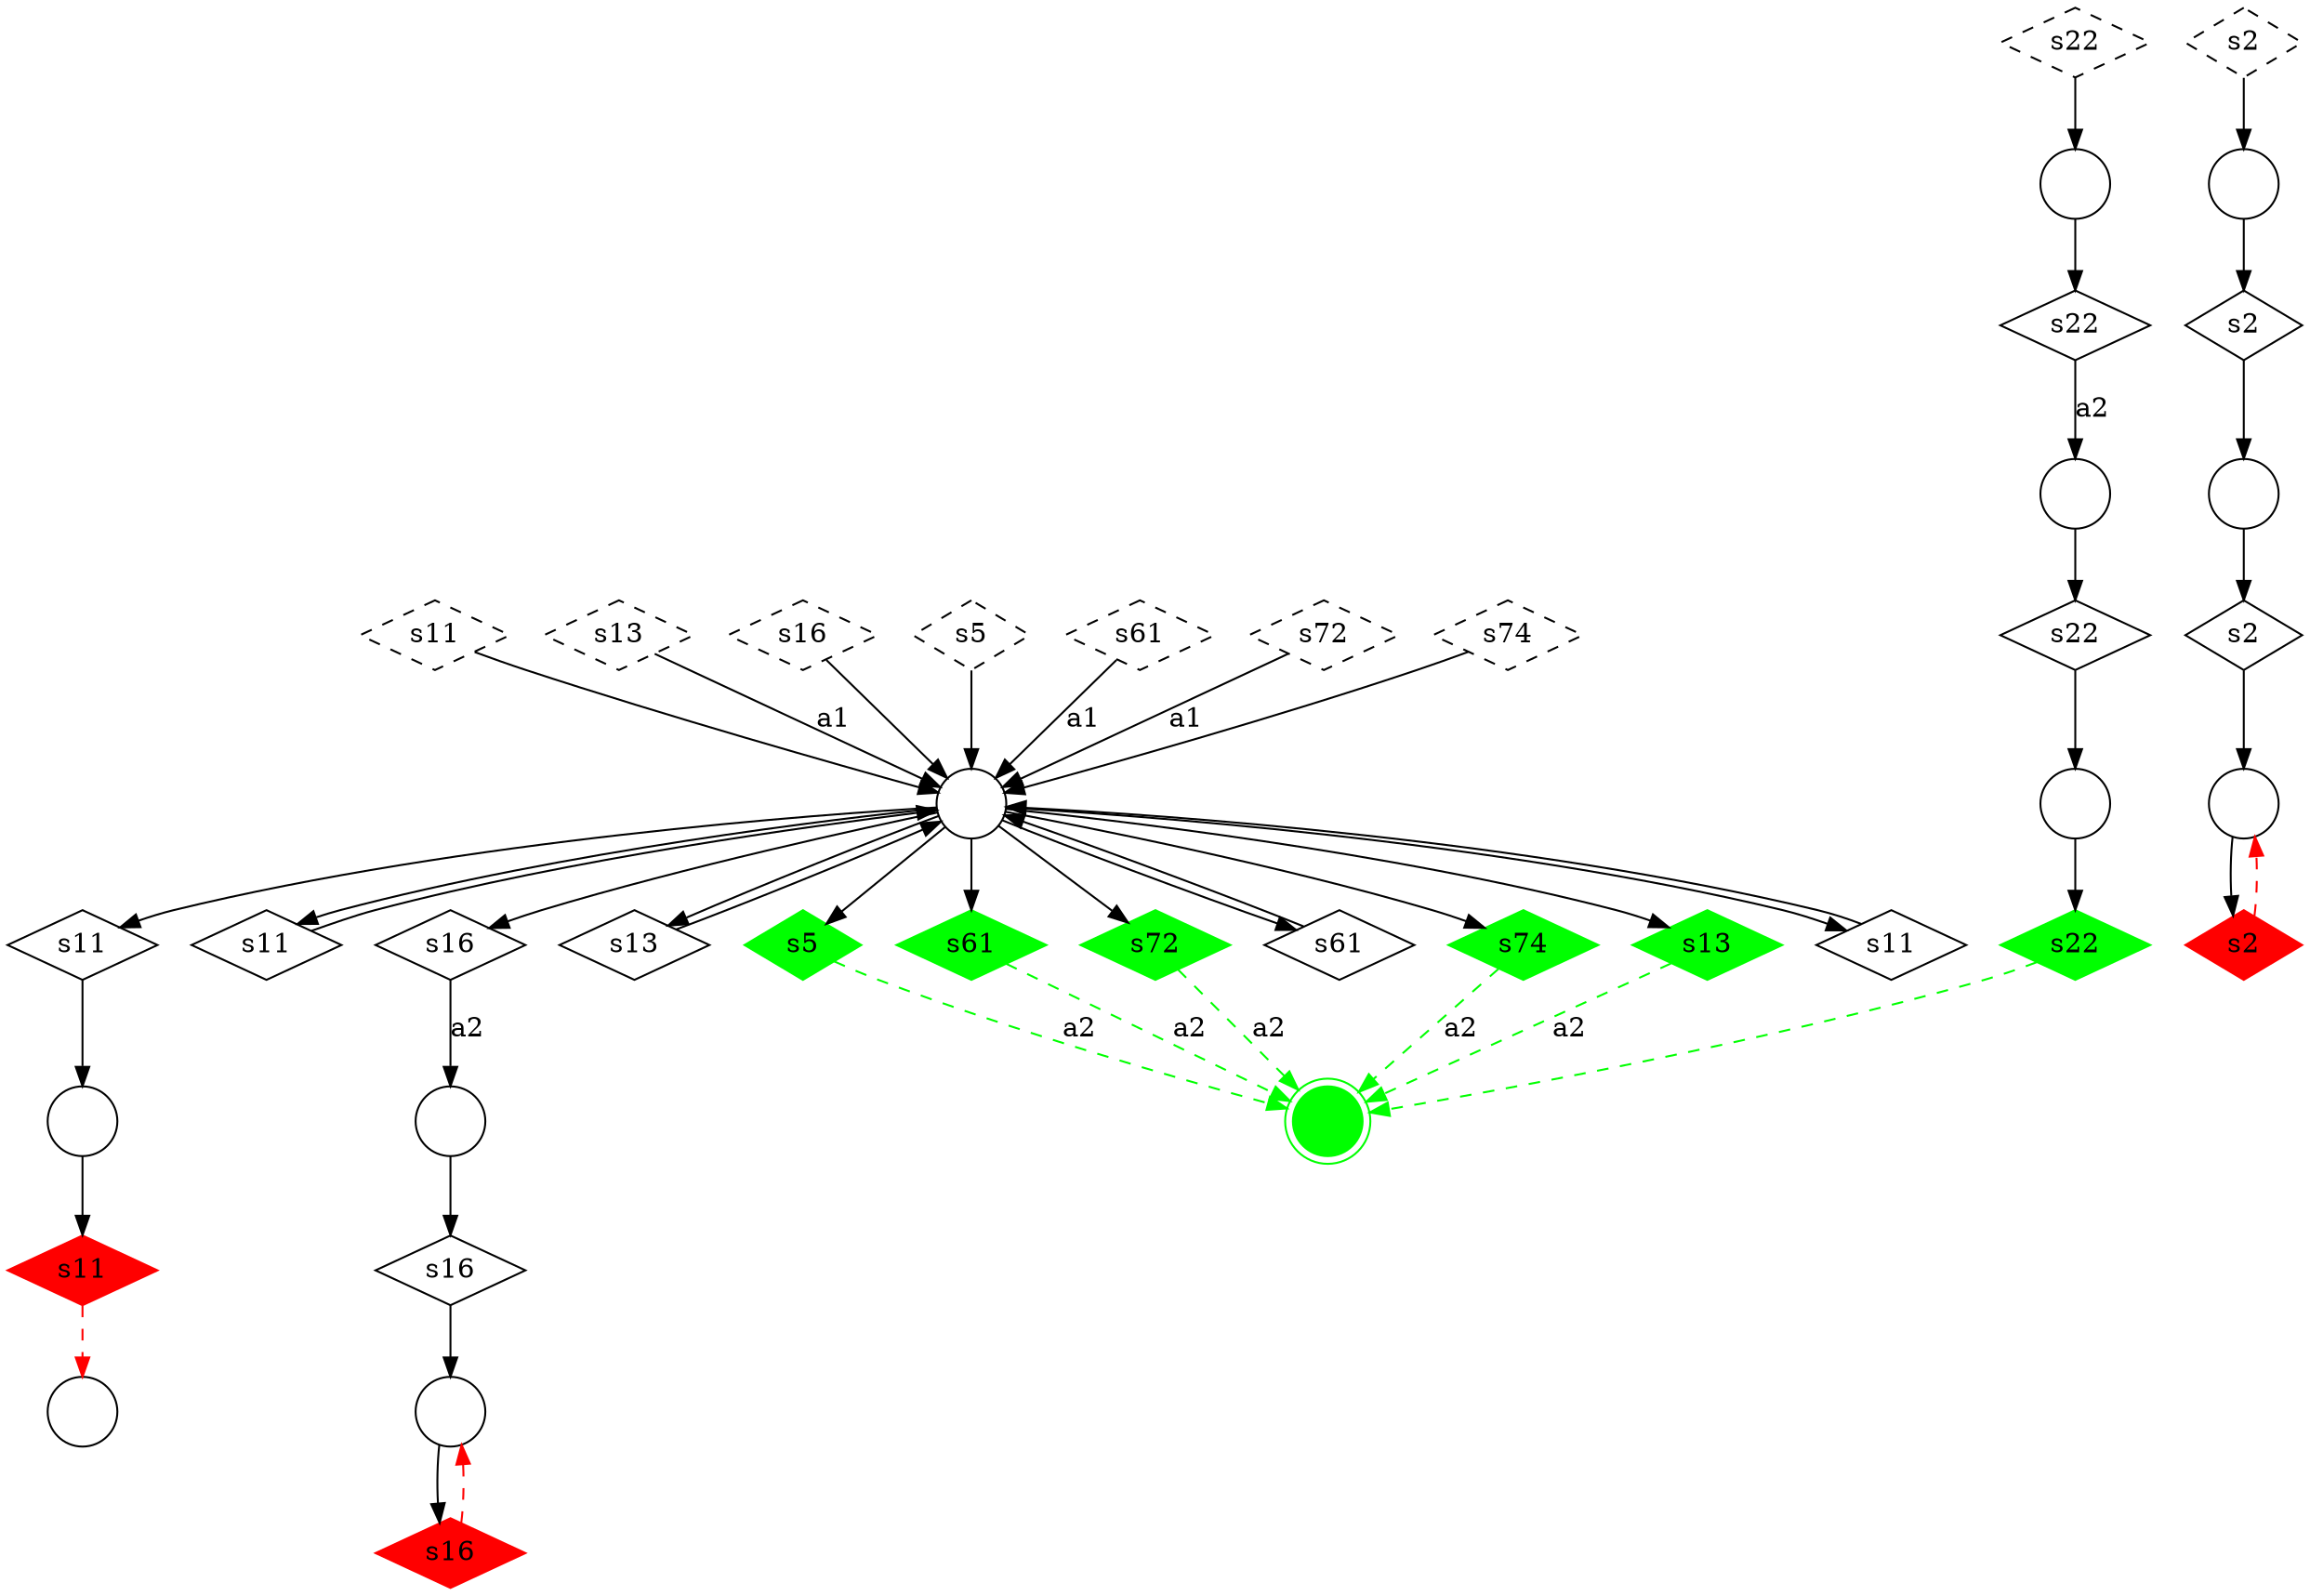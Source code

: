 digraph G {
  m1 [shape=circle,  label=""];
  m11 [shape=circle,  label=""];
  m3 [shape=circle,  label=""];
  m0 [shape=circle,  label=""];
  m7 [shape=circle,  label=""];
  m6 [shape=circle,  label=""];
  m9 [shape=circle,  label=""];
  m10 [shape=circle,  label=""];
  m5 [shape=circle,  label=""];
  m4 [shape=circle,  label=""];
  m2 [shape=circle,  label=""];
  m8 [shape=doublecircle, color = "green", style = "filled", label=""];
  u_s11_0 [shape=diamond, style = "dashed", label="s11"];
  u_s11_1 [shape=diamond,  label="s11"];
  u_s11_2 [shape=diamond,  label="s11"];
  u_s11_3 [shape=diamond,  label="s11"];
  u_s11_4 [shape=diamond, color = "red", style = "filled", label="s11"];
  u_s13_0 [shape=diamond, style = "dashed", label="s13"];
  u_s13_1 [shape=diamond,  label="s13"];
  u_s13_2 [shape=diamond, color = "green", style = "filled", label="s13"];
  u_s16_0 [shape=diamond, style = "dashed", label="s16"];
  u_s16_1 [shape=diamond,  label="s16"];
  u_s16_2 [shape=diamond,  label="s16"];
  u_s16_3 [shape=diamond, color = "red", style = "filled", label="s16"];
  u_s2_0 [shape=diamond, style = "dashed", label="s2"];
  u_s2_1 [shape=diamond,  label="s2"];
  u_s2_2 [shape=diamond,  label="s2"];
  u_s2_3 [shape=diamond, color = "red", style = "filled", label="s2"];
  u_s22_0 [shape=diamond, style = "dashed", label="s22"];
  u_s22_1 [shape=diamond,  label="s22"];
  u_s22_2 [shape=diamond,  label="s22"];
  u_s22_3 [shape=diamond, color = "green", style = "filled", label="s22"];
  u_s5_0 [shape=diamond, style = "dashed", label="s5"];
  u_s5_1 [shape=diamond, color = "green", style = "filled", label="s5"];
  u_s61_0 [shape=diamond, style = "dashed", label="s61"];
  u_s61_1 [shape=diamond,  label="s61"];
  u_s61_2 [shape=diamond, color = "green", style = "filled", label="s61"];
  u_s72_0 [shape=diamond, style = "dashed", label="s72"];
  u_s72_1 [shape=diamond, color = "green", style = "filled", label="s72"];
  u_s74_0 [shape=diamond, style = "dashed", label="s74"];
  u_s74_1 [shape=diamond, color = "green", style = "filled", label="s74"];
  u_s11_0 -> m4 [label="" ];
  m4 -> u_s11_1 [label="" ];
  u_s11_1 -> m4 [label="" ];
  m4 -> u_s11_2 [label="" ];
  u_s11_2 -> m4 [label="" ];
  m4 -> u_s11_3 [label="" ];
  u_s11_3 -> m7 [label="" ];
  m7 -> u_s11_4 [label="" ];
  u_s11_4 -> m1 [label="" , color = "red", style = "dashed"];
  u_s13_0 -> m4 [label="a1" ];
  m4 -> u_s13_1 [label="" ];
  u_s13_1 -> m4 [label="" ];
  m4 -> u_s13_2 [label="" ];
  u_s13_2 -> m8 [label="a2" , color = "green", style = "dashed"];
  u_s16_0 -> m4 [label="" ];
  m4 -> u_s16_1 [label="" ];
  u_s16_1 -> m11 [label="a2" ];
  m11 -> u_s16_2 [label="" ];
  u_s16_2 -> m5 [label="" ];
  m5 -> u_s16_3 [label="" ];
  u_s16_3 -> m5 [label="" , color = "red", style = "dashed"];
  u_s2_0 -> m2 [label="" ];
  m2 -> u_s2_1 [label="" ];
  u_s2_1 -> m9 [label="" ];
  m9 -> u_s2_2 [label="" ];
  u_s2_2 -> m6 [label="" ];
  m6 -> u_s2_3 [label="" ];
  u_s2_3 -> m6 [label="" , color = "red", style = "dashed"];
  u_s22_0 -> m10 [label="" ];
  m10 -> u_s22_1 [label="" ];
  u_s22_1 -> m0 [label="a2" ];
  m0 -> u_s22_2 [label="" ];
  u_s22_2 -> m3 [label="" ];
  m3 -> u_s22_3 [label="" ];
  u_s22_3 -> m8 [label="" , color = "green", style = "dashed"];
  u_s5_0 -> m4 [label="" ];
  m4 -> u_s5_1 [label="" ];
  u_s5_1 -> m8 [label="a2" , color = "green", style = "dashed"];
  u_s61_0 -> m4 [label="a1" ];
  m4 -> u_s61_1 [label="" ];
  u_s61_1 -> m4 [label="" ];
  m4 -> u_s61_2 [label="" ];
  u_s61_2 -> m8 [label="a2" , color = "green", style = "dashed"];
  u_s72_0 -> m4 [label="a1" ];
  m4 -> u_s72_1 [label="" ];
  u_s72_1 -> m8 [label="a2" , color = "green", style = "dashed"];
  u_s74_0 -> m4 [label="" ];
  m4 -> u_s74_1 [label="" ];
  u_s74_1 -> m8 [label="a2" , color = "green", style = "dashed"];
}
